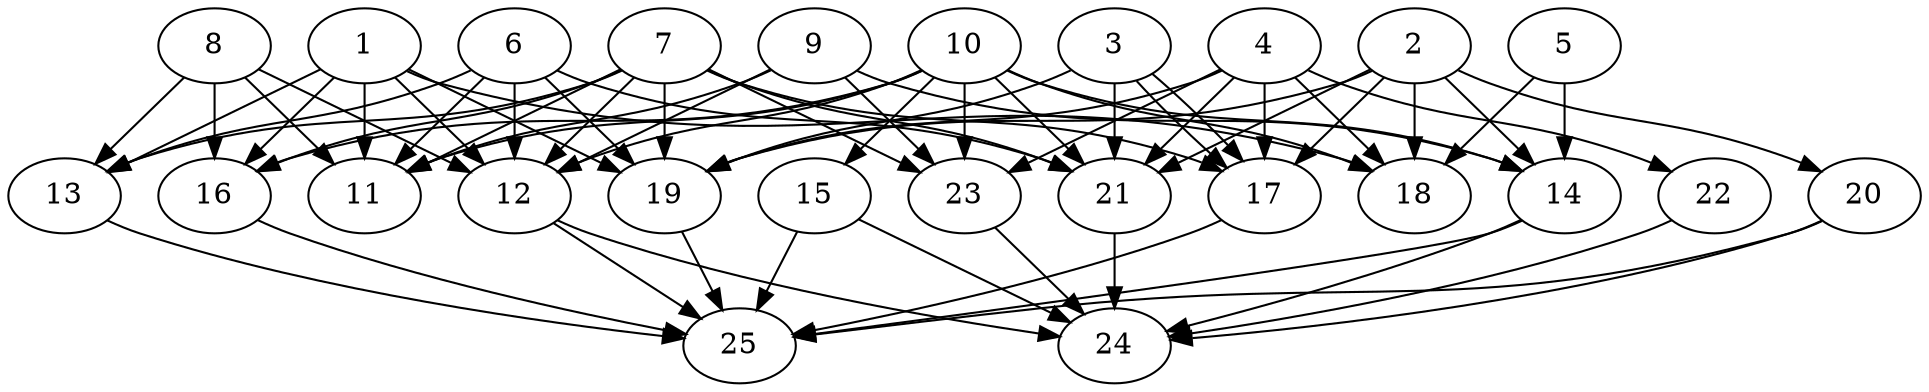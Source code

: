 // DAG automatically generated by daggen at Thu Oct  3 14:00:40 2019
// ./daggen --dot -n 25 --ccr 0.4 --fat 0.9 --regular 0.5 --density 0.6 --mindata 5242880 --maxdata 52428800 
digraph G {
  1 [size="51335680", alpha="0.12", expect_size="20534272"] 
  1 -> 11 [size ="20534272"]
  1 -> 12 [size ="20534272"]
  1 -> 13 [size ="20534272"]
  1 -> 16 [size ="20534272"]
  1 -> 18 [size ="20534272"]
  1 -> 19 [size ="20534272"]
  2 [size="45424640", alpha="0.05", expect_size="18169856"] 
  2 -> 14 [size ="18169856"]
  2 -> 17 [size ="18169856"]
  2 -> 18 [size ="18169856"]
  2 -> 19 [size ="18169856"]
  2 -> 20 [size ="18169856"]
  2 -> 21 [size ="18169856"]
  3 [size="30197760", alpha="0.13", expect_size="12079104"] 
  3 -> 17 [size ="12079104"]
  3 -> 17 [size ="12079104"]
  3 -> 19 [size ="12079104"]
  3 -> 21 [size ="12079104"]
  4 [size="23889920", alpha="0.16", expect_size="9555968"] 
  4 -> 17 [size ="9555968"]
  4 -> 18 [size ="9555968"]
  4 -> 19 [size ="9555968"]
  4 -> 21 [size ="9555968"]
  4 -> 22 [size ="9555968"]
  4 -> 23 [size ="9555968"]
  5 [size="65141760", alpha="0.05", expect_size="26056704"] 
  5 -> 14 [size ="26056704"]
  5 -> 18 [size ="26056704"]
  6 [size="17195520", alpha="0.07", expect_size="6878208"] 
  6 -> 11 [size ="6878208"]
  6 -> 12 [size ="6878208"]
  6 -> 13 [size ="6878208"]
  6 -> 19 [size ="6878208"]
  6 -> 21 [size ="6878208"]
  7 [size="19863040", alpha="0.13", expect_size="7945216"] 
  7 -> 11 [size ="7945216"]
  7 -> 12 [size ="7945216"]
  7 -> 13 [size ="7945216"]
  7 -> 16 [size ="7945216"]
  7 -> 17 [size ="7945216"]
  7 -> 19 [size ="7945216"]
  7 -> 21 [size ="7945216"]
  7 -> 23 [size ="7945216"]
  8 [size="30108160", alpha="0.00", expect_size="12043264"] 
  8 -> 11 [size ="12043264"]
  8 -> 12 [size ="12043264"]
  8 -> 13 [size ="12043264"]
  8 -> 16 [size ="12043264"]
  9 [size="117465600", alpha="0.06", expect_size="46986240"] 
  9 -> 11 [size ="46986240"]
  9 -> 12 [size ="46986240"]
  9 -> 14 [size ="46986240"]
  9 -> 23 [size ="46986240"]
  10 [size="48739840", alpha="0.11", expect_size="19495936"] 
  10 -> 11 [size ="19495936"]
  10 -> 12 [size ="19495936"]
  10 -> 14 [size ="19495936"]
  10 -> 15 [size ="19495936"]
  10 -> 16 [size ="19495936"]
  10 -> 18 [size ="19495936"]
  10 -> 21 [size ="19495936"]
  10 -> 23 [size ="19495936"]
  11 [size="44889600", alpha="0.17", expect_size="17955840"] 
  12 [size="115671040", alpha="0.12", expect_size="46268416"] 
  12 -> 24 [size ="46268416"]
  12 -> 25 [size ="46268416"]
  13 [size="24407040", alpha="0.01", expect_size="9762816"] 
  13 -> 25 [size ="9762816"]
  14 [size="98170880", alpha="0.16", expect_size="39268352"] 
  14 -> 24 [size ="39268352"]
  14 -> 25 [size ="39268352"]
  15 [size="72591360", alpha="0.07", expect_size="29036544"] 
  15 -> 24 [size ="29036544"]
  15 -> 25 [size ="29036544"]
  16 [size="100152320", alpha="0.15", expect_size="40060928"] 
  16 -> 25 [size ="40060928"]
  17 [size="21324800", alpha="0.06", expect_size="8529920"] 
  17 -> 25 [size ="8529920"]
  18 [size="97589760", alpha="0.10", expect_size="39035904"] 
  19 [size="98723840", alpha="0.11", expect_size="39489536"] 
  19 -> 25 [size ="39489536"]
  20 [size="17090560", alpha="0.12", expect_size="6836224"] 
  20 -> 24 [size ="6836224"]
  20 -> 25 [size ="6836224"]
  21 [size="81786880", alpha="0.01", expect_size="32714752"] 
  21 -> 24 [size ="32714752"]
  22 [size="62786560", alpha="0.14", expect_size="25114624"] 
  22 -> 24 [size ="25114624"]
  23 [size="16640000", alpha="0.11", expect_size="6656000"] 
  23 -> 24 [size ="6656000"]
  24 [size="23249920", alpha="0.09", expect_size="9299968"] 
  25 [size="116733440", alpha="0.16", expect_size="46693376"] 
}
